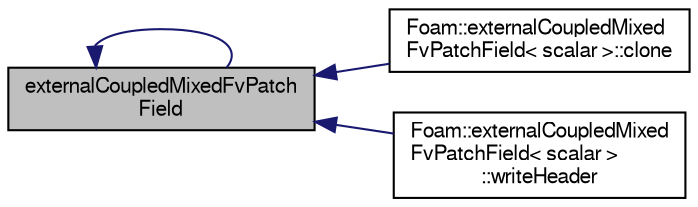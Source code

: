 digraph "externalCoupledMixedFvPatchField"
{
  bgcolor="transparent";
  edge [fontname="FreeSans",fontsize="10",labelfontname="FreeSans",labelfontsize="10"];
  node [fontname="FreeSans",fontsize="10",shape=record];
  rankdir="LR";
  Node1 [label="externalCoupledMixedFvPatch\lField",height=0.2,width=0.4,color="black", fillcolor="grey75", style="filled", fontcolor="black"];
  Node1 -> Node2 [dir="back",color="midnightblue",fontsize="10",style="solid",fontname="FreeSans"];
  Node2 [label="Foam::externalCoupledMixed\lFvPatchField\< scalar \>::clone",height=0.2,width=0.4,color="black",URL="$a22082.html#a3b748d8418dd1e3ff70b8749bab69840",tooltip="Construct and return a clone. "];
  Node1 -> Node1 [dir="back",color="midnightblue",fontsize="10",style="solid",fontname="FreeSans"];
  Node1 -> Node3 [dir="back",color="midnightblue",fontsize="10",style="solid",fontname="FreeSans"];
  Node3 [label="Foam::externalCoupledMixed\lFvPatchField\< scalar \>\l::writeHeader",height=0.2,width=0.4,color="black",URL="$a22082.html#a1ca9298c69ceb39e88347216b191a1b4",tooltip="Write header to transfer file. "];
}
